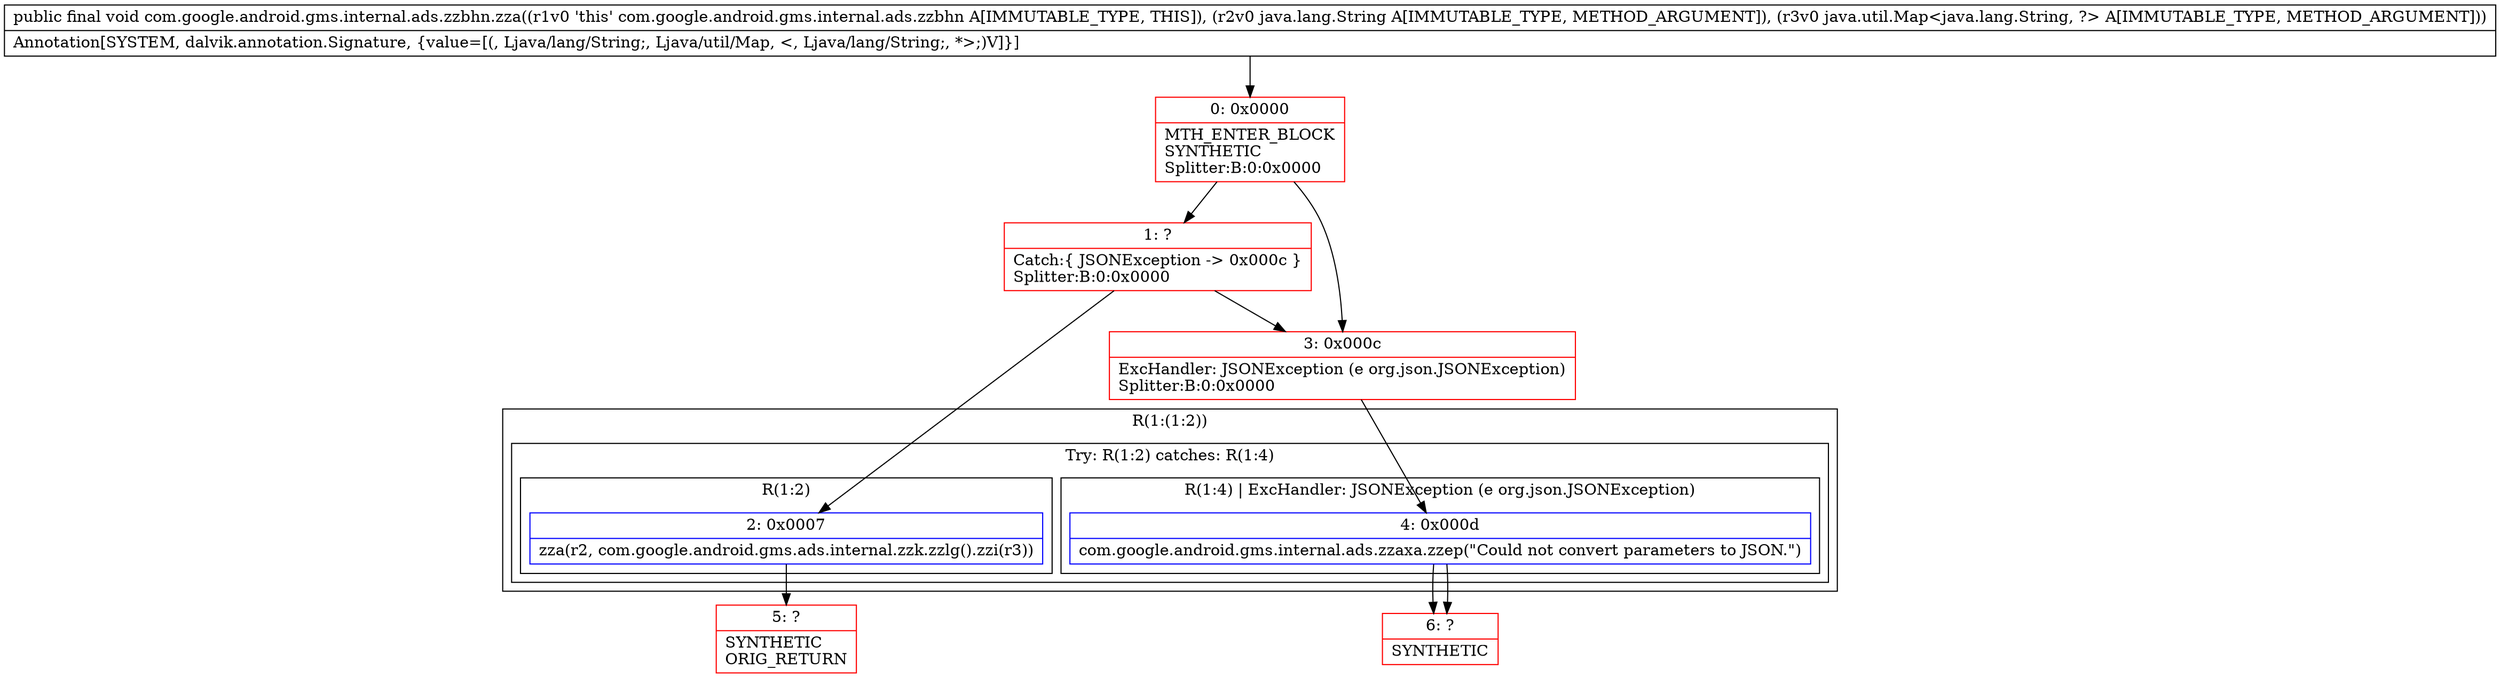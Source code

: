 digraph "CFG forcom.google.android.gms.internal.ads.zzbhn.zza(Ljava\/lang\/String;Ljava\/util\/Map;)V" {
subgraph cluster_Region_350846869 {
label = "R(1:(1:2))";
node [shape=record,color=blue];
subgraph cluster_TryCatchRegion_2019851737 {
label = "Try: R(1:2) catches: R(1:4)";
node [shape=record,color=blue];
subgraph cluster_Region_1192724528 {
label = "R(1:2)";
node [shape=record,color=blue];
Node_2 [shape=record,label="{2\:\ 0x0007|zza(r2, com.google.android.gms.ads.internal.zzk.zzlg().zzi(r3))\l}"];
}
subgraph cluster_Region_847964830 {
label = "R(1:4) | ExcHandler: JSONException (e org.json.JSONException)\l";
node [shape=record,color=blue];
Node_4 [shape=record,label="{4\:\ 0x000d|com.google.android.gms.internal.ads.zzaxa.zzep(\"Could not convert parameters to JSON.\")\l}"];
}
}
}
subgraph cluster_Region_847964830 {
label = "R(1:4) | ExcHandler: JSONException (e org.json.JSONException)\l";
node [shape=record,color=blue];
Node_4 [shape=record,label="{4\:\ 0x000d|com.google.android.gms.internal.ads.zzaxa.zzep(\"Could not convert parameters to JSON.\")\l}"];
}
Node_0 [shape=record,color=red,label="{0\:\ 0x0000|MTH_ENTER_BLOCK\lSYNTHETIC\lSplitter:B:0:0x0000\l}"];
Node_1 [shape=record,color=red,label="{1\:\ ?|Catch:\{ JSONException \-\> 0x000c \}\lSplitter:B:0:0x0000\l}"];
Node_3 [shape=record,color=red,label="{3\:\ 0x000c|ExcHandler: JSONException (e org.json.JSONException)\lSplitter:B:0:0x0000\l}"];
Node_5 [shape=record,color=red,label="{5\:\ ?|SYNTHETIC\lORIG_RETURN\l}"];
Node_6 [shape=record,color=red,label="{6\:\ ?|SYNTHETIC\l}"];
MethodNode[shape=record,label="{public final void com.google.android.gms.internal.ads.zzbhn.zza((r1v0 'this' com.google.android.gms.internal.ads.zzbhn A[IMMUTABLE_TYPE, THIS]), (r2v0 java.lang.String A[IMMUTABLE_TYPE, METHOD_ARGUMENT]), (r3v0 java.util.Map\<java.lang.String, ?\> A[IMMUTABLE_TYPE, METHOD_ARGUMENT]))  | Annotation[SYSTEM, dalvik.annotation.Signature, \{value=[(, Ljava\/lang\/String;, Ljava\/util\/Map, \<, Ljava\/lang\/String;, *\>;)V]\}]\l}"];
MethodNode -> Node_0;
Node_2 -> Node_5;
Node_4 -> Node_6;
Node_4 -> Node_6;
Node_0 -> Node_1;
Node_0 -> Node_3;
Node_1 -> Node_2;
Node_1 -> Node_3;
Node_3 -> Node_4;
}

